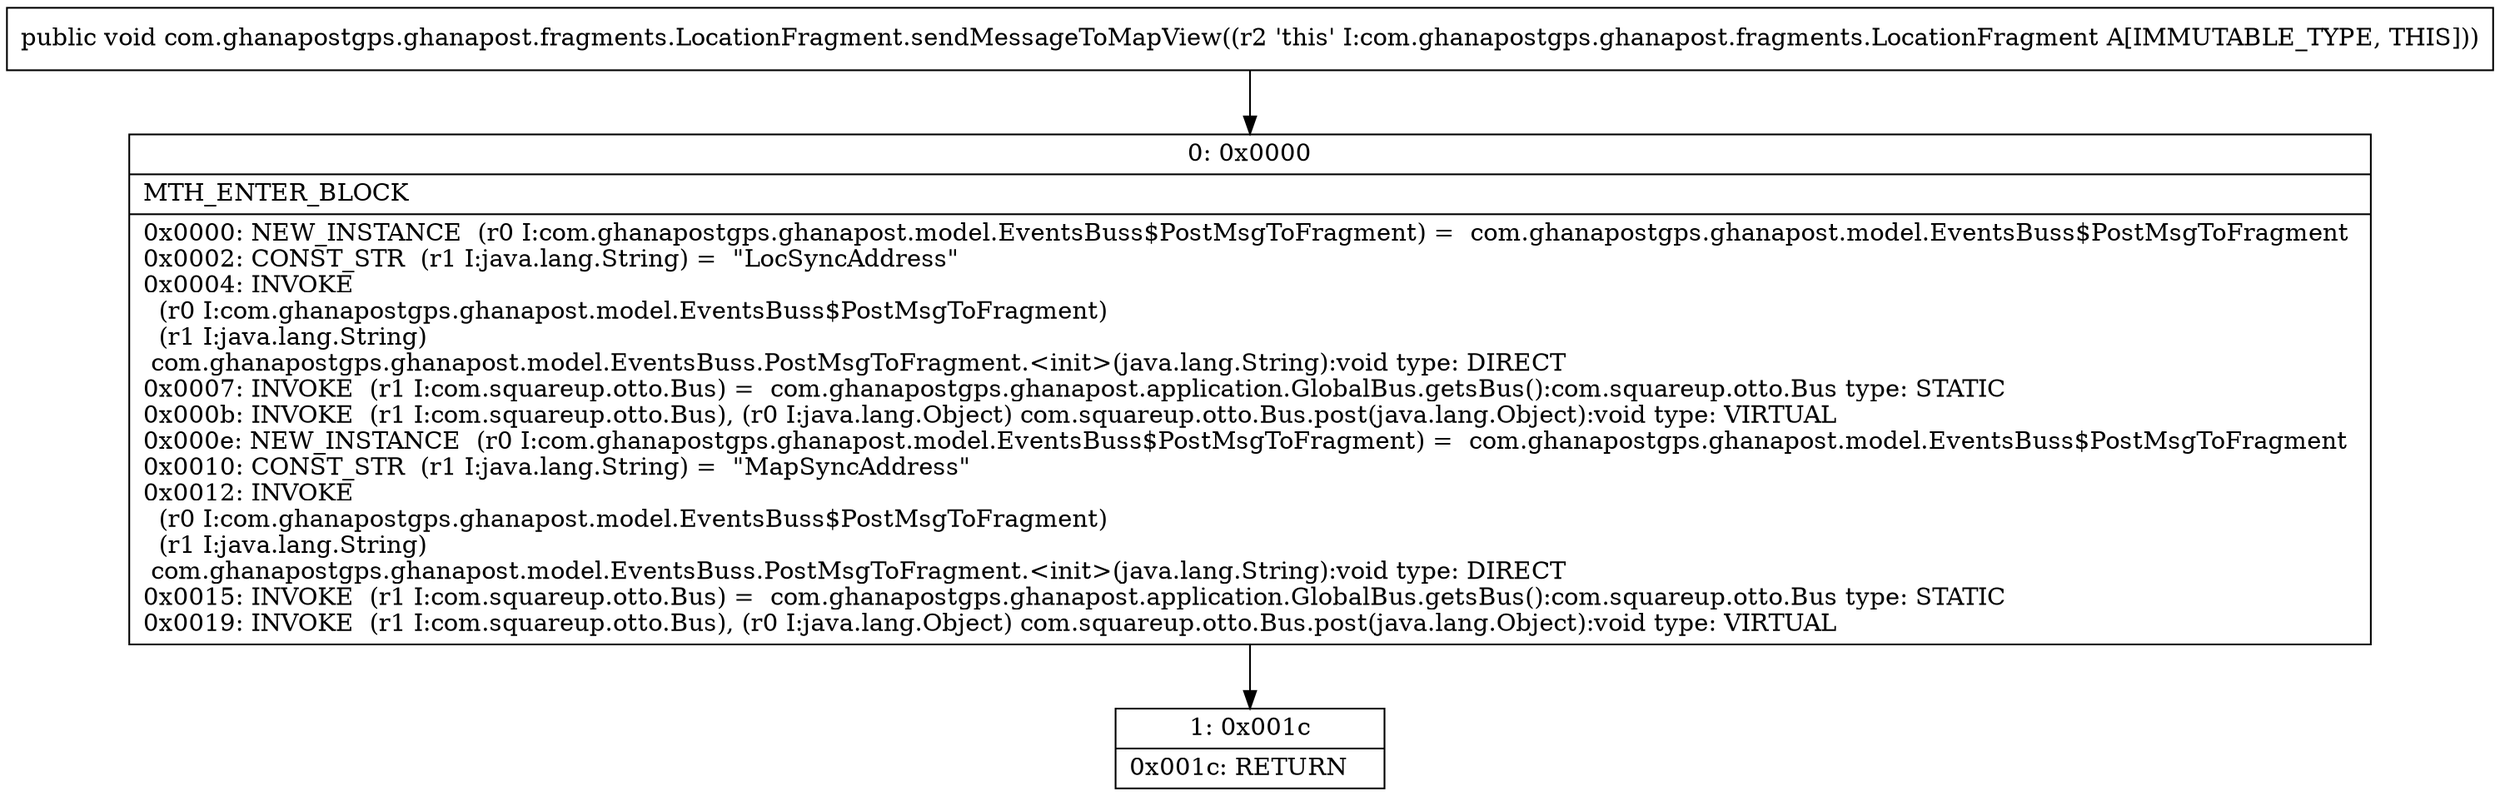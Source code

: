 digraph "CFG forcom.ghanapostgps.ghanapost.fragments.LocationFragment.sendMessageToMapView()V" {
Node_0 [shape=record,label="{0\:\ 0x0000|MTH_ENTER_BLOCK\l|0x0000: NEW_INSTANCE  (r0 I:com.ghanapostgps.ghanapost.model.EventsBuss$PostMsgToFragment) =  com.ghanapostgps.ghanapost.model.EventsBuss$PostMsgToFragment \l0x0002: CONST_STR  (r1 I:java.lang.String) =  \"LocSyncAddress\" \l0x0004: INVOKE  \l  (r0 I:com.ghanapostgps.ghanapost.model.EventsBuss$PostMsgToFragment)\l  (r1 I:java.lang.String)\l com.ghanapostgps.ghanapost.model.EventsBuss.PostMsgToFragment.\<init\>(java.lang.String):void type: DIRECT \l0x0007: INVOKE  (r1 I:com.squareup.otto.Bus) =  com.ghanapostgps.ghanapost.application.GlobalBus.getsBus():com.squareup.otto.Bus type: STATIC \l0x000b: INVOKE  (r1 I:com.squareup.otto.Bus), (r0 I:java.lang.Object) com.squareup.otto.Bus.post(java.lang.Object):void type: VIRTUAL \l0x000e: NEW_INSTANCE  (r0 I:com.ghanapostgps.ghanapost.model.EventsBuss$PostMsgToFragment) =  com.ghanapostgps.ghanapost.model.EventsBuss$PostMsgToFragment \l0x0010: CONST_STR  (r1 I:java.lang.String) =  \"MapSyncAddress\" \l0x0012: INVOKE  \l  (r0 I:com.ghanapostgps.ghanapost.model.EventsBuss$PostMsgToFragment)\l  (r1 I:java.lang.String)\l com.ghanapostgps.ghanapost.model.EventsBuss.PostMsgToFragment.\<init\>(java.lang.String):void type: DIRECT \l0x0015: INVOKE  (r1 I:com.squareup.otto.Bus) =  com.ghanapostgps.ghanapost.application.GlobalBus.getsBus():com.squareup.otto.Bus type: STATIC \l0x0019: INVOKE  (r1 I:com.squareup.otto.Bus), (r0 I:java.lang.Object) com.squareup.otto.Bus.post(java.lang.Object):void type: VIRTUAL \l}"];
Node_1 [shape=record,label="{1\:\ 0x001c|0x001c: RETURN   \l}"];
MethodNode[shape=record,label="{public void com.ghanapostgps.ghanapost.fragments.LocationFragment.sendMessageToMapView((r2 'this' I:com.ghanapostgps.ghanapost.fragments.LocationFragment A[IMMUTABLE_TYPE, THIS])) }"];
MethodNode -> Node_0;
Node_0 -> Node_1;
}

